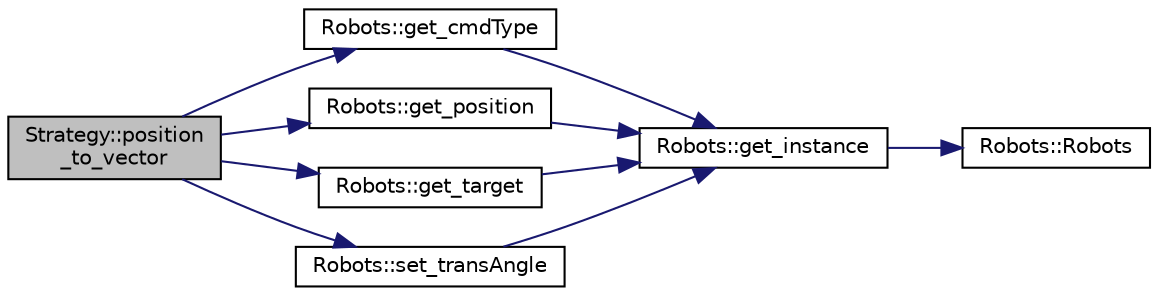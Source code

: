 digraph "Strategy::position_to_vector"
{
 // INTERACTIVE_SVG=YES
  edge [fontname="Helvetica",fontsize="10",labelfontname="Helvetica",labelfontsize="10"];
  node [fontname="Helvetica",fontsize="10",shape=record];
  rankdir="LR";
  Node273 [label="Strategy::position\l_to_vector",height=0.2,width=0.4,color="black", fillcolor="grey75", style="filled", fontcolor="black"];
  Node273 -> Node274 [color="midnightblue",fontsize="10",style="solid",fontname="Helvetica"];
  Node274 [label="Robots::get_cmdType",height=0.2,width=0.4,color="black", fillcolor="white", style="filled",URL="$class_robots.html#abc1028ef8481db1426eb5a093c554ac9"];
  Node274 -> Node275 [color="midnightblue",fontsize="10",style="solid",fontname="Helvetica"];
  Node275 [label="Robots::get_instance",height=0.2,width=0.4,color="black", fillcolor="white", style="filled",URL="$class_robots.html#a589bce74db5f34af384952d48435168f"];
  Node275 -> Node276 [color="midnightblue",fontsize="10",style="solid",fontname="Helvetica"];
  Node276 [label="Robots::Robots",height=0.2,width=0.4,color="black", fillcolor="white", style="filled",URL="$class_robots.html#aa2745a48ebd3e52b9a3020f6afbcb25d",tooltip="Initializes our arrays. "];
  Node273 -> Node277 [color="midnightblue",fontsize="10",style="solid",fontname="Helvetica"];
  Node277 [label="Robots::get_position",height=0.2,width=0.4,color="black", fillcolor="white", style="filled",URL="$class_robots.html#a1fca8f2f5070176faa6ba1efa2f1ff14"];
  Node277 -> Node275 [color="midnightblue",fontsize="10",style="solid",fontname="Helvetica"];
  Node273 -> Node278 [color="midnightblue",fontsize="10",style="solid",fontname="Helvetica"];
  Node278 [label="Robots::get_target",height=0.2,width=0.4,color="black", fillcolor="white", style="filled",URL="$class_robots.html#a8a4fe339df4823e45cf34d9fb8daa64b"];
  Node278 -> Node275 [color="midnightblue",fontsize="10",style="solid",fontname="Helvetica"];
  Node273 -> Node279 [color="midnightblue",fontsize="10",style="solid",fontname="Helvetica"];
  Node279 [label="Robots::set_transAngle",height=0.2,width=0.4,color="black", fillcolor="white", style="filled",URL="$class_robots.html#ac18c807efc15557ce996563bb76451ea"];
  Node279 -> Node275 [color="midnightblue",fontsize="10",style="solid",fontname="Helvetica"];
}
